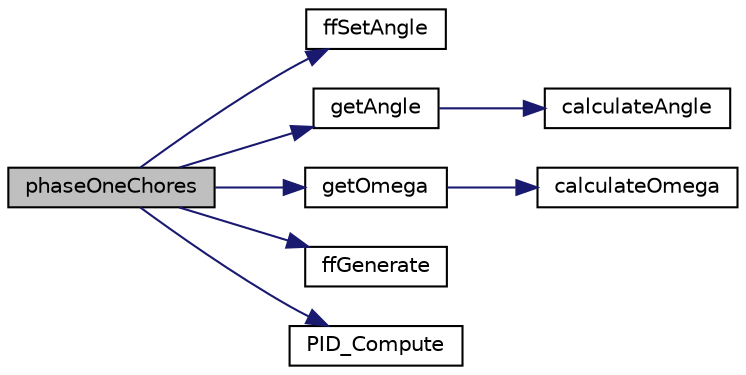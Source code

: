 digraph "phaseOneChores"
{
 // INTERACTIVE_SVG=YES
 // LATEX_PDF_SIZE
  edge [fontname="Helvetica",fontsize="10",labelfontname="Helvetica",labelfontsize="10"];
  node [fontname="Helvetica",fontsize="10",shape=record];
  rankdir="LR";
  Node18 [label="phaseOneChores",height=0.2,width=0.4,color="black", fillcolor="grey75", style="filled", fontcolor="black",tooltip=" "];
  Node18 -> Node19 [color="midnightblue",fontsize="10",style="solid",fontname="Helvetica"];
  Node19 [label="ffSetAngle",height=0.2,width=0.4,color="black", fillcolor="white", style="filled",URL="$feed__forward_8h.html#ae10ae33dd6f0daa4af3184654dc14180",tooltip=" "];
  Node18 -> Node20 [color="midnightblue",fontsize="10",style="solid",fontname="Helvetica"];
  Node20 [label="getAngle",height=0.2,width=0.4,color="black", fillcolor="white", style="filled",URL="$motor_8h.html#ad61e65ca99053e8c0529d5bc0841e077",tooltip=" "];
  Node20 -> Node21 [color="midnightblue",fontsize="10",style="solid",fontname="Helvetica"];
  Node21 [label="calculateAngle",height=0.2,width=0.4,color="black", fillcolor="white", style="filled",URL="$encoder_8h.html#a0e52ed1fe11d7039ae5e15b9d129b378",tooltip=" "];
  Node18 -> Node22 [color="midnightblue",fontsize="10",style="solid",fontname="Helvetica"];
  Node22 [label="getOmega",height=0.2,width=0.4,color="black", fillcolor="white", style="filled",URL="$motor_8h.html#a0ab61b12ba059c5a3a387019db70a1cd",tooltip=" "];
  Node22 -> Node23 [color="midnightblue",fontsize="10",style="solid",fontname="Helvetica"];
  Node23 [label="calculateOmega",height=0.2,width=0.4,color="black", fillcolor="white", style="filled",URL="$encoder_8h.html#a803b0a67055fcecc58bd3dac82ffd2ca",tooltip=" "];
  Node18 -> Node24 [color="midnightblue",fontsize="10",style="solid",fontname="Helvetica"];
  Node24 [label="ffGenerate",height=0.2,width=0.4,color="black", fillcolor="white", style="filled",URL="$feed__forward_8h.html#af6a7ed515579cb7da506717cb29034e2",tooltip=" "];
  Node18 -> Node25 [color="midnightblue",fontsize="10",style="solid",fontname="Helvetica"];
  Node25 [label="PID_Compute",height=0.2,width=0.4,color="black", fillcolor="white", style="filled",URL="$pid_8h.html#a03079180c78dab225d7587ddbc52a5d6",tooltip=" "];
}
